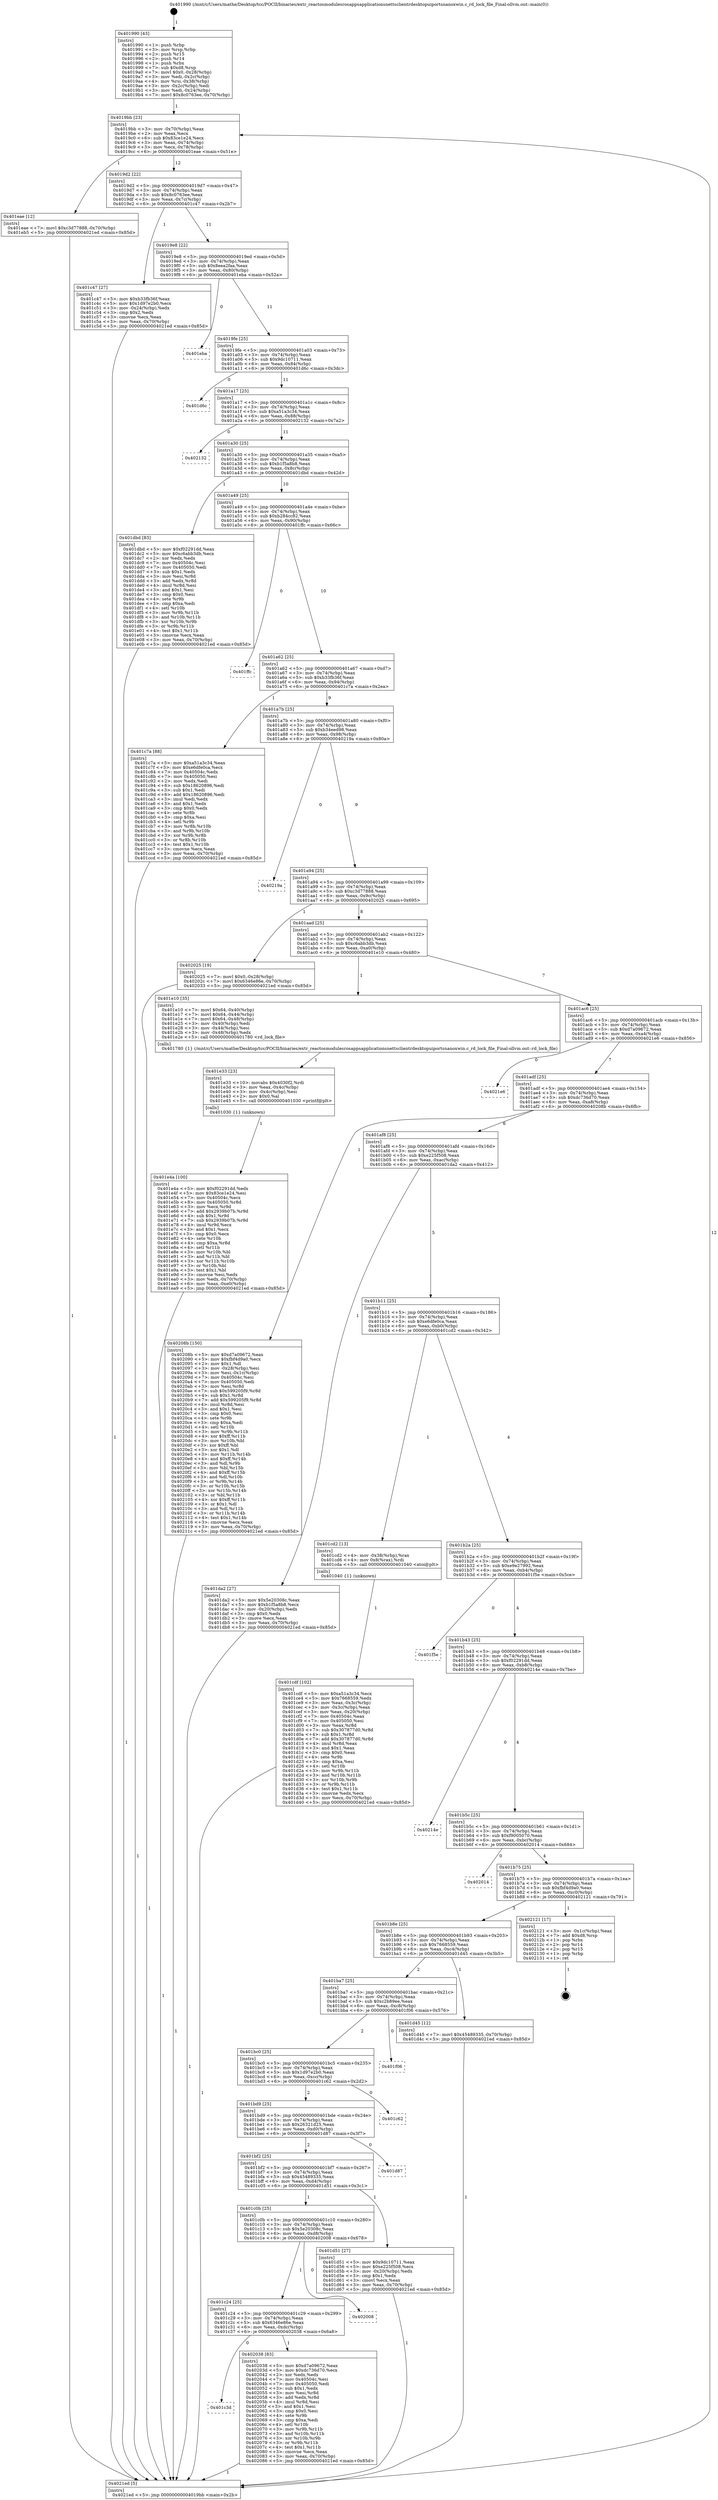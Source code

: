 digraph "0x401990" {
  label = "0x401990 (/mnt/c/Users/mathe/Desktop/tcc/POCII/binaries/extr_reactosmodulesrosappsapplicationsnettsclientrdesktopuiportsnanoxwin.c_rd_lock_file_Final-ollvm.out::main(0))"
  labelloc = "t"
  node[shape=record]

  Entry [label="",width=0.3,height=0.3,shape=circle,fillcolor=black,style=filled]
  "0x4019bb" [label="{
     0x4019bb [23]\l
     | [instrs]\l
     &nbsp;&nbsp;0x4019bb \<+3\>: mov -0x70(%rbp),%eax\l
     &nbsp;&nbsp;0x4019be \<+2\>: mov %eax,%ecx\l
     &nbsp;&nbsp;0x4019c0 \<+6\>: sub $0x83ce1e24,%ecx\l
     &nbsp;&nbsp;0x4019c6 \<+3\>: mov %eax,-0x74(%rbp)\l
     &nbsp;&nbsp;0x4019c9 \<+3\>: mov %ecx,-0x78(%rbp)\l
     &nbsp;&nbsp;0x4019cc \<+6\>: je 0000000000401eae \<main+0x51e\>\l
  }"]
  "0x401eae" [label="{
     0x401eae [12]\l
     | [instrs]\l
     &nbsp;&nbsp;0x401eae \<+7\>: movl $0xc3d77888,-0x70(%rbp)\l
     &nbsp;&nbsp;0x401eb5 \<+5\>: jmp 00000000004021ed \<main+0x85d\>\l
  }"]
  "0x4019d2" [label="{
     0x4019d2 [22]\l
     | [instrs]\l
     &nbsp;&nbsp;0x4019d2 \<+5\>: jmp 00000000004019d7 \<main+0x47\>\l
     &nbsp;&nbsp;0x4019d7 \<+3\>: mov -0x74(%rbp),%eax\l
     &nbsp;&nbsp;0x4019da \<+5\>: sub $0x8c0763ee,%eax\l
     &nbsp;&nbsp;0x4019df \<+3\>: mov %eax,-0x7c(%rbp)\l
     &nbsp;&nbsp;0x4019e2 \<+6\>: je 0000000000401c47 \<main+0x2b7\>\l
  }"]
  Exit [label="",width=0.3,height=0.3,shape=circle,fillcolor=black,style=filled,peripheries=2]
  "0x401c47" [label="{
     0x401c47 [27]\l
     | [instrs]\l
     &nbsp;&nbsp;0x401c47 \<+5\>: mov $0xb33fb36f,%eax\l
     &nbsp;&nbsp;0x401c4c \<+5\>: mov $0x1d97e2b0,%ecx\l
     &nbsp;&nbsp;0x401c51 \<+3\>: mov -0x24(%rbp),%edx\l
     &nbsp;&nbsp;0x401c54 \<+3\>: cmp $0x2,%edx\l
     &nbsp;&nbsp;0x401c57 \<+3\>: cmovne %ecx,%eax\l
     &nbsp;&nbsp;0x401c5a \<+3\>: mov %eax,-0x70(%rbp)\l
     &nbsp;&nbsp;0x401c5d \<+5\>: jmp 00000000004021ed \<main+0x85d\>\l
  }"]
  "0x4019e8" [label="{
     0x4019e8 [22]\l
     | [instrs]\l
     &nbsp;&nbsp;0x4019e8 \<+5\>: jmp 00000000004019ed \<main+0x5d\>\l
     &nbsp;&nbsp;0x4019ed \<+3\>: mov -0x74(%rbp),%eax\l
     &nbsp;&nbsp;0x4019f0 \<+5\>: sub $0x8eea2faa,%eax\l
     &nbsp;&nbsp;0x4019f5 \<+3\>: mov %eax,-0x80(%rbp)\l
     &nbsp;&nbsp;0x4019f8 \<+6\>: je 0000000000401eba \<main+0x52a\>\l
  }"]
  "0x4021ed" [label="{
     0x4021ed [5]\l
     | [instrs]\l
     &nbsp;&nbsp;0x4021ed \<+5\>: jmp 00000000004019bb \<main+0x2b\>\l
  }"]
  "0x401990" [label="{
     0x401990 [43]\l
     | [instrs]\l
     &nbsp;&nbsp;0x401990 \<+1\>: push %rbp\l
     &nbsp;&nbsp;0x401991 \<+3\>: mov %rsp,%rbp\l
     &nbsp;&nbsp;0x401994 \<+2\>: push %r15\l
     &nbsp;&nbsp;0x401996 \<+2\>: push %r14\l
     &nbsp;&nbsp;0x401998 \<+1\>: push %rbx\l
     &nbsp;&nbsp;0x401999 \<+7\>: sub $0xd8,%rsp\l
     &nbsp;&nbsp;0x4019a0 \<+7\>: movl $0x0,-0x28(%rbp)\l
     &nbsp;&nbsp;0x4019a7 \<+3\>: mov %edi,-0x2c(%rbp)\l
     &nbsp;&nbsp;0x4019aa \<+4\>: mov %rsi,-0x38(%rbp)\l
     &nbsp;&nbsp;0x4019ae \<+3\>: mov -0x2c(%rbp),%edi\l
     &nbsp;&nbsp;0x4019b1 \<+3\>: mov %edi,-0x24(%rbp)\l
     &nbsp;&nbsp;0x4019b4 \<+7\>: movl $0x8c0763ee,-0x70(%rbp)\l
  }"]
  "0x401c3d" [label="{
     0x401c3d\l
  }", style=dashed]
  "0x401eba" [label="{
     0x401eba\l
  }", style=dashed]
  "0x4019fe" [label="{
     0x4019fe [25]\l
     | [instrs]\l
     &nbsp;&nbsp;0x4019fe \<+5\>: jmp 0000000000401a03 \<main+0x73\>\l
     &nbsp;&nbsp;0x401a03 \<+3\>: mov -0x74(%rbp),%eax\l
     &nbsp;&nbsp;0x401a06 \<+5\>: sub $0x9dc10711,%eax\l
     &nbsp;&nbsp;0x401a0b \<+6\>: mov %eax,-0x84(%rbp)\l
     &nbsp;&nbsp;0x401a11 \<+6\>: je 0000000000401d6c \<main+0x3dc\>\l
  }"]
  "0x402038" [label="{
     0x402038 [83]\l
     | [instrs]\l
     &nbsp;&nbsp;0x402038 \<+5\>: mov $0xd7a09672,%eax\l
     &nbsp;&nbsp;0x40203d \<+5\>: mov $0xdc736d70,%ecx\l
     &nbsp;&nbsp;0x402042 \<+2\>: xor %edx,%edx\l
     &nbsp;&nbsp;0x402044 \<+7\>: mov 0x40504c,%esi\l
     &nbsp;&nbsp;0x40204b \<+7\>: mov 0x405050,%edi\l
     &nbsp;&nbsp;0x402052 \<+3\>: sub $0x1,%edx\l
     &nbsp;&nbsp;0x402055 \<+3\>: mov %esi,%r8d\l
     &nbsp;&nbsp;0x402058 \<+3\>: add %edx,%r8d\l
     &nbsp;&nbsp;0x40205b \<+4\>: imul %r8d,%esi\l
     &nbsp;&nbsp;0x40205f \<+3\>: and $0x1,%esi\l
     &nbsp;&nbsp;0x402062 \<+3\>: cmp $0x0,%esi\l
     &nbsp;&nbsp;0x402065 \<+4\>: sete %r9b\l
     &nbsp;&nbsp;0x402069 \<+3\>: cmp $0xa,%edi\l
     &nbsp;&nbsp;0x40206c \<+4\>: setl %r10b\l
     &nbsp;&nbsp;0x402070 \<+3\>: mov %r9b,%r11b\l
     &nbsp;&nbsp;0x402073 \<+3\>: and %r10b,%r11b\l
     &nbsp;&nbsp;0x402076 \<+3\>: xor %r10b,%r9b\l
     &nbsp;&nbsp;0x402079 \<+3\>: or %r9b,%r11b\l
     &nbsp;&nbsp;0x40207c \<+4\>: test $0x1,%r11b\l
     &nbsp;&nbsp;0x402080 \<+3\>: cmovne %ecx,%eax\l
     &nbsp;&nbsp;0x402083 \<+3\>: mov %eax,-0x70(%rbp)\l
     &nbsp;&nbsp;0x402086 \<+5\>: jmp 00000000004021ed \<main+0x85d\>\l
  }"]
  "0x401d6c" [label="{
     0x401d6c\l
  }", style=dashed]
  "0x401a17" [label="{
     0x401a17 [25]\l
     | [instrs]\l
     &nbsp;&nbsp;0x401a17 \<+5\>: jmp 0000000000401a1c \<main+0x8c\>\l
     &nbsp;&nbsp;0x401a1c \<+3\>: mov -0x74(%rbp),%eax\l
     &nbsp;&nbsp;0x401a1f \<+5\>: sub $0xa51a3c34,%eax\l
     &nbsp;&nbsp;0x401a24 \<+6\>: mov %eax,-0x88(%rbp)\l
     &nbsp;&nbsp;0x401a2a \<+6\>: je 0000000000402132 \<main+0x7a2\>\l
  }"]
  "0x401c24" [label="{
     0x401c24 [25]\l
     | [instrs]\l
     &nbsp;&nbsp;0x401c24 \<+5\>: jmp 0000000000401c29 \<main+0x299\>\l
     &nbsp;&nbsp;0x401c29 \<+3\>: mov -0x74(%rbp),%eax\l
     &nbsp;&nbsp;0x401c2c \<+5\>: sub $0x6346e86e,%eax\l
     &nbsp;&nbsp;0x401c31 \<+6\>: mov %eax,-0xdc(%rbp)\l
     &nbsp;&nbsp;0x401c37 \<+6\>: je 0000000000402038 \<main+0x6a8\>\l
  }"]
  "0x402132" [label="{
     0x402132\l
  }", style=dashed]
  "0x401a30" [label="{
     0x401a30 [25]\l
     | [instrs]\l
     &nbsp;&nbsp;0x401a30 \<+5\>: jmp 0000000000401a35 \<main+0xa5\>\l
     &nbsp;&nbsp;0x401a35 \<+3\>: mov -0x74(%rbp),%eax\l
     &nbsp;&nbsp;0x401a38 \<+5\>: sub $0xb1f5a8b8,%eax\l
     &nbsp;&nbsp;0x401a3d \<+6\>: mov %eax,-0x8c(%rbp)\l
     &nbsp;&nbsp;0x401a43 \<+6\>: je 0000000000401dbd \<main+0x42d\>\l
  }"]
  "0x402008" [label="{
     0x402008\l
  }", style=dashed]
  "0x401dbd" [label="{
     0x401dbd [83]\l
     | [instrs]\l
     &nbsp;&nbsp;0x401dbd \<+5\>: mov $0xf02291dd,%eax\l
     &nbsp;&nbsp;0x401dc2 \<+5\>: mov $0xc6abb3db,%ecx\l
     &nbsp;&nbsp;0x401dc7 \<+2\>: xor %edx,%edx\l
     &nbsp;&nbsp;0x401dc9 \<+7\>: mov 0x40504c,%esi\l
     &nbsp;&nbsp;0x401dd0 \<+7\>: mov 0x405050,%edi\l
     &nbsp;&nbsp;0x401dd7 \<+3\>: sub $0x1,%edx\l
     &nbsp;&nbsp;0x401dda \<+3\>: mov %esi,%r8d\l
     &nbsp;&nbsp;0x401ddd \<+3\>: add %edx,%r8d\l
     &nbsp;&nbsp;0x401de0 \<+4\>: imul %r8d,%esi\l
     &nbsp;&nbsp;0x401de4 \<+3\>: and $0x1,%esi\l
     &nbsp;&nbsp;0x401de7 \<+3\>: cmp $0x0,%esi\l
     &nbsp;&nbsp;0x401dea \<+4\>: sete %r9b\l
     &nbsp;&nbsp;0x401dee \<+3\>: cmp $0xa,%edi\l
     &nbsp;&nbsp;0x401df1 \<+4\>: setl %r10b\l
     &nbsp;&nbsp;0x401df5 \<+3\>: mov %r9b,%r11b\l
     &nbsp;&nbsp;0x401df8 \<+3\>: and %r10b,%r11b\l
     &nbsp;&nbsp;0x401dfb \<+3\>: xor %r10b,%r9b\l
     &nbsp;&nbsp;0x401dfe \<+3\>: or %r9b,%r11b\l
     &nbsp;&nbsp;0x401e01 \<+4\>: test $0x1,%r11b\l
     &nbsp;&nbsp;0x401e05 \<+3\>: cmovne %ecx,%eax\l
     &nbsp;&nbsp;0x401e08 \<+3\>: mov %eax,-0x70(%rbp)\l
     &nbsp;&nbsp;0x401e0b \<+5\>: jmp 00000000004021ed \<main+0x85d\>\l
  }"]
  "0x401a49" [label="{
     0x401a49 [25]\l
     | [instrs]\l
     &nbsp;&nbsp;0x401a49 \<+5\>: jmp 0000000000401a4e \<main+0xbe\>\l
     &nbsp;&nbsp;0x401a4e \<+3\>: mov -0x74(%rbp),%eax\l
     &nbsp;&nbsp;0x401a51 \<+5\>: sub $0xb284cc82,%eax\l
     &nbsp;&nbsp;0x401a56 \<+6\>: mov %eax,-0x90(%rbp)\l
     &nbsp;&nbsp;0x401a5c \<+6\>: je 0000000000401ffc \<main+0x66c\>\l
  }"]
  "0x401e4a" [label="{
     0x401e4a [100]\l
     | [instrs]\l
     &nbsp;&nbsp;0x401e4a \<+5\>: mov $0xf02291dd,%edx\l
     &nbsp;&nbsp;0x401e4f \<+5\>: mov $0x83ce1e24,%esi\l
     &nbsp;&nbsp;0x401e54 \<+7\>: mov 0x40504c,%ecx\l
     &nbsp;&nbsp;0x401e5b \<+8\>: mov 0x405050,%r8d\l
     &nbsp;&nbsp;0x401e63 \<+3\>: mov %ecx,%r9d\l
     &nbsp;&nbsp;0x401e66 \<+7\>: add $0x2939b07b,%r9d\l
     &nbsp;&nbsp;0x401e6d \<+4\>: sub $0x1,%r9d\l
     &nbsp;&nbsp;0x401e71 \<+7\>: sub $0x2939b07b,%r9d\l
     &nbsp;&nbsp;0x401e78 \<+4\>: imul %r9d,%ecx\l
     &nbsp;&nbsp;0x401e7c \<+3\>: and $0x1,%ecx\l
     &nbsp;&nbsp;0x401e7f \<+3\>: cmp $0x0,%ecx\l
     &nbsp;&nbsp;0x401e82 \<+4\>: sete %r10b\l
     &nbsp;&nbsp;0x401e86 \<+4\>: cmp $0xa,%r8d\l
     &nbsp;&nbsp;0x401e8a \<+4\>: setl %r11b\l
     &nbsp;&nbsp;0x401e8e \<+3\>: mov %r10b,%bl\l
     &nbsp;&nbsp;0x401e91 \<+3\>: and %r11b,%bl\l
     &nbsp;&nbsp;0x401e94 \<+3\>: xor %r11b,%r10b\l
     &nbsp;&nbsp;0x401e97 \<+3\>: or %r10b,%bl\l
     &nbsp;&nbsp;0x401e9a \<+3\>: test $0x1,%bl\l
     &nbsp;&nbsp;0x401e9d \<+3\>: cmovne %esi,%edx\l
     &nbsp;&nbsp;0x401ea0 \<+3\>: mov %edx,-0x70(%rbp)\l
     &nbsp;&nbsp;0x401ea3 \<+6\>: mov %eax,-0xe0(%rbp)\l
     &nbsp;&nbsp;0x401ea9 \<+5\>: jmp 00000000004021ed \<main+0x85d\>\l
  }"]
  "0x401ffc" [label="{
     0x401ffc\l
  }", style=dashed]
  "0x401a62" [label="{
     0x401a62 [25]\l
     | [instrs]\l
     &nbsp;&nbsp;0x401a62 \<+5\>: jmp 0000000000401a67 \<main+0xd7\>\l
     &nbsp;&nbsp;0x401a67 \<+3\>: mov -0x74(%rbp),%eax\l
     &nbsp;&nbsp;0x401a6a \<+5\>: sub $0xb33fb36f,%eax\l
     &nbsp;&nbsp;0x401a6f \<+6\>: mov %eax,-0x94(%rbp)\l
     &nbsp;&nbsp;0x401a75 \<+6\>: je 0000000000401c7a \<main+0x2ea\>\l
  }"]
  "0x401e33" [label="{
     0x401e33 [23]\l
     | [instrs]\l
     &nbsp;&nbsp;0x401e33 \<+10\>: movabs $0x4030f2,%rdi\l
     &nbsp;&nbsp;0x401e3d \<+3\>: mov %eax,-0x4c(%rbp)\l
     &nbsp;&nbsp;0x401e40 \<+3\>: mov -0x4c(%rbp),%esi\l
     &nbsp;&nbsp;0x401e43 \<+2\>: mov $0x0,%al\l
     &nbsp;&nbsp;0x401e45 \<+5\>: call 0000000000401030 \<printf@plt\>\l
     | [calls]\l
     &nbsp;&nbsp;0x401030 \{1\} (unknown)\l
  }"]
  "0x401c7a" [label="{
     0x401c7a [88]\l
     | [instrs]\l
     &nbsp;&nbsp;0x401c7a \<+5\>: mov $0xa51a3c34,%eax\l
     &nbsp;&nbsp;0x401c7f \<+5\>: mov $0xe6dfe0ca,%ecx\l
     &nbsp;&nbsp;0x401c84 \<+7\>: mov 0x40504c,%edx\l
     &nbsp;&nbsp;0x401c8b \<+7\>: mov 0x405050,%esi\l
     &nbsp;&nbsp;0x401c92 \<+2\>: mov %edx,%edi\l
     &nbsp;&nbsp;0x401c94 \<+6\>: sub $0x18620896,%edi\l
     &nbsp;&nbsp;0x401c9a \<+3\>: sub $0x1,%edi\l
     &nbsp;&nbsp;0x401c9d \<+6\>: add $0x18620896,%edi\l
     &nbsp;&nbsp;0x401ca3 \<+3\>: imul %edi,%edx\l
     &nbsp;&nbsp;0x401ca6 \<+3\>: and $0x1,%edx\l
     &nbsp;&nbsp;0x401ca9 \<+3\>: cmp $0x0,%edx\l
     &nbsp;&nbsp;0x401cac \<+4\>: sete %r8b\l
     &nbsp;&nbsp;0x401cb0 \<+3\>: cmp $0xa,%esi\l
     &nbsp;&nbsp;0x401cb3 \<+4\>: setl %r9b\l
     &nbsp;&nbsp;0x401cb7 \<+3\>: mov %r8b,%r10b\l
     &nbsp;&nbsp;0x401cba \<+3\>: and %r9b,%r10b\l
     &nbsp;&nbsp;0x401cbd \<+3\>: xor %r9b,%r8b\l
     &nbsp;&nbsp;0x401cc0 \<+3\>: or %r8b,%r10b\l
     &nbsp;&nbsp;0x401cc3 \<+4\>: test $0x1,%r10b\l
     &nbsp;&nbsp;0x401cc7 \<+3\>: cmovne %ecx,%eax\l
     &nbsp;&nbsp;0x401cca \<+3\>: mov %eax,-0x70(%rbp)\l
     &nbsp;&nbsp;0x401ccd \<+5\>: jmp 00000000004021ed \<main+0x85d\>\l
  }"]
  "0x401a7b" [label="{
     0x401a7b [25]\l
     | [instrs]\l
     &nbsp;&nbsp;0x401a7b \<+5\>: jmp 0000000000401a80 \<main+0xf0\>\l
     &nbsp;&nbsp;0x401a80 \<+3\>: mov -0x74(%rbp),%eax\l
     &nbsp;&nbsp;0x401a83 \<+5\>: sub $0xb34eed98,%eax\l
     &nbsp;&nbsp;0x401a88 \<+6\>: mov %eax,-0x98(%rbp)\l
     &nbsp;&nbsp;0x401a8e \<+6\>: je 000000000040219a \<main+0x80a\>\l
  }"]
  "0x401c0b" [label="{
     0x401c0b [25]\l
     | [instrs]\l
     &nbsp;&nbsp;0x401c0b \<+5\>: jmp 0000000000401c10 \<main+0x280\>\l
     &nbsp;&nbsp;0x401c10 \<+3\>: mov -0x74(%rbp),%eax\l
     &nbsp;&nbsp;0x401c13 \<+5\>: sub $0x5e20308c,%eax\l
     &nbsp;&nbsp;0x401c18 \<+6\>: mov %eax,-0xd8(%rbp)\l
     &nbsp;&nbsp;0x401c1e \<+6\>: je 0000000000402008 \<main+0x678\>\l
  }"]
  "0x40219a" [label="{
     0x40219a\l
  }", style=dashed]
  "0x401a94" [label="{
     0x401a94 [25]\l
     | [instrs]\l
     &nbsp;&nbsp;0x401a94 \<+5\>: jmp 0000000000401a99 \<main+0x109\>\l
     &nbsp;&nbsp;0x401a99 \<+3\>: mov -0x74(%rbp),%eax\l
     &nbsp;&nbsp;0x401a9c \<+5\>: sub $0xc3d77888,%eax\l
     &nbsp;&nbsp;0x401aa1 \<+6\>: mov %eax,-0x9c(%rbp)\l
     &nbsp;&nbsp;0x401aa7 \<+6\>: je 0000000000402025 \<main+0x695\>\l
  }"]
  "0x401d51" [label="{
     0x401d51 [27]\l
     | [instrs]\l
     &nbsp;&nbsp;0x401d51 \<+5\>: mov $0x9dc10711,%eax\l
     &nbsp;&nbsp;0x401d56 \<+5\>: mov $0xe225f508,%ecx\l
     &nbsp;&nbsp;0x401d5b \<+3\>: mov -0x20(%rbp),%edx\l
     &nbsp;&nbsp;0x401d5e \<+3\>: cmp $0x1,%edx\l
     &nbsp;&nbsp;0x401d61 \<+3\>: cmovl %ecx,%eax\l
     &nbsp;&nbsp;0x401d64 \<+3\>: mov %eax,-0x70(%rbp)\l
     &nbsp;&nbsp;0x401d67 \<+5\>: jmp 00000000004021ed \<main+0x85d\>\l
  }"]
  "0x402025" [label="{
     0x402025 [19]\l
     | [instrs]\l
     &nbsp;&nbsp;0x402025 \<+7\>: movl $0x0,-0x28(%rbp)\l
     &nbsp;&nbsp;0x40202c \<+7\>: movl $0x6346e86e,-0x70(%rbp)\l
     &nbsp;&nbsp;0x402033 \<+5\>: jmp 00000000004021ed \<main+0x85d\>\l
  }"]
  "0x401aad" [label="{
     0x401aad [25]\l
     | [instrs]\l
     &nbsp;&nbsp;0x401aad \<+5\>: jmp 0000000000401ab2 \<main+0x122\>\l
     &nbsp;&nbsp;0x401ab2 \<+3\>: mov -0x74(%rbp),%eax\l
     &nbsp;&nbsp;0x401ab5 \<+5\>: sub $0xc6abb3db,%eax\l
     &nbsp;&nbsp;0x401aba \<+6\>: mov %eax,-0xa0(%rbp)\l
     &nbsp;&nbsp;0x401ac0 \<+6\>: je 0000000000401e10 \<main+0x480\>\l
  }"]
  "0x401bf2" [label="{
     0x401bf2 [25]\l
     | [instrs]\l
     &nbsp;&nbsp;0x401bf2 \<+5\>: jmp 0000000000401bf7 \<main+0x267\>\l
     &nbsp;&nbsp;0x401bf7 \<+3\>: mov -0x74(%rbp),%eax\l
     &nbsp;&nbsp;0x401bfa \<+5\>: sub $0x45489335,%eax\l
     &nbsp;&nbsp;0x401bff \<+6\>: mov %eax,-0xd4(%rbp)\l
     &nbsp;&nbsp;0x401c05 \<+6\>: je 0000000000401d51 \<main+0x3c1\>\l
  }"]
  "0x401e10" [label="{
     0x401e10 [35]\l
     | [instrs]\l
     &nbsp;&nbsp;0x401e10 \<+7\>: movl $0x64,-0x40(%rbp)\l
     &nbsp;&nbsp;0x401e17 \<+7\>: movl $0x64,-0x44(%rbp)\l
     &nbsp;&nbsp;0x401e1e \<+7\>: movl $0x64,-0x48(%rbp)\l
     &nbsp;&nbsp;0x401e25 \<+3\>: mov -0x40(%rbp),%edi\l
     &nbsp;&nbsp;0x401e28 \<+3\>: mov -0x44(%rbp),%esi\l
     &nbsp;&nbsp;0x401e2b \<+3\>: mov -0x48(%rbp),%edx\l
     &nbsp;&nbsp;0x401e2e \<+5\>: call 0000000000401780 \<rd_lock_file\>\l
     | [calls]\l
     &nbsp;&nbsp;0x401780 \{1\} (/mnt/c/Users/mathe/Desktop/tcc/POCII/binaries/extr_reactosmodulesrosappsapplicationsnettsclientrdesktopuiportsnanoxwin.c_rd_lock_file_Final-ollvm.out::rd_lock_file)\l
  }"]
  "0x401ac6" [label="{
     0x401ac6 [25]\l
     | [instrs]\l
     &nbsp;&nbsp;0x401ac6 \<+5\>: jmp 0000000000401acb \<main+0x13b\>\l
     &nbsp;&nbsp;0x401acb \<+3\>: mov -0x74(%rbp),%eax\l
     &nbsp;&nbsp;0x401ace \<+5\>: sub $0xd7a09672,%eax\l
     &nbsp;&nbsp;0x401ad3 \<+6\>: mov %eax,-0xa4(%rbp)\l
     &nbsp;&nbsp;0x401ad9 \<+6\>: je 00000000004021e6 \<main+0x856\>\l
  }"]
  "0x401d87" [label="{
     0x401d87\l
  }", style=dashed]
  "0x4021e6" [label="{
     0x4021e6\l
  }", style=dashed]
  "0x401adf" [label="{
     0x401adf [25]\l
     | [instrs]\l
     &nbsp;&nbsp;0x401adf \<+5\>: jmp 0000000000401ae4 \<main+0x154\>\l
     &nbsp;&nbsp;0x401ae4 \<+3\>: mov -0x74(%rbp),%eax\l
     &nbsp;&nbsp;0x401ae7 \<+5\>: sub $0xdc736d70,%eax\l
     &nbsp;&nbsp;0x401aec \<+6\>: mov %eax,-0xa8(%rbp)\l
     &nbsp;&nbsp;0x401af2 \<+6\>: je 000000000040208b \<main+0x6fb\>\l
  }"]
  "0x401bd9" [label="{
     0x401bd9 [25]\l
     | [instrs]\l
     &nbsp;&nbsp;0x401bd9 \<+5\>: jmp 0000000000401bde \<main+0x24e\>\l
     &nbsp;&nbsp;0x401bde \<+3\>: mov -0x74(%rbp),%eax\l
     &nbsp;&nbsp;0x401be1 \<+5\>: sub $0x26321d25,%eax\l
     &nbsp;&nbsp;0x401be6 \<+6\>: mov %eax,-0xd0(%rbp)\l
     &nbsp;&nbsp;0x401bec \<+6\>: je 0000000000401d87 \<main+0x3f7\>\l
  }"]
  "0x40208b" [label="{
     0x40208b [150]\l
     | [instrs]\l
     &nbsp;&nbsp;0x40208b \<+5\>: mov $0xd7a09672,%eax\l
     &nbsp;&nbsp;0x402090 \<+5\>: mov $0xfbf4d9a0,%ecx\l
     &nbsp;&nbsp;0x402095 \<+2\>: mov $0x1,%dl\l
     &nbsp;&nbsp;0x402097 \<+3\>: mov -0x28(%rbp),%esi\l
     &nbsp;&nbsp;0x40209a \<+3\>: mov %esi,-0x1c(%rbp)\l
     &nbsp;&nbsp;0x40209d \<+7\>: mov 0x40504c,%esi\l
     &nbsp;&nbsp;0x4020a4 \<+7\>: mov 0x405050,%edi\l
     &nbsp;&nbsp;0x4020ab \<+3\>: mov %esi,%r8d\l
     &nbsp;&nbsp;0x4020ae \<+7\>: sub $0x599205f9,%r8d\l
     &nbsp;&nbsp;0x4020b5 \<+4\>: sub $0x1,%r8d\l
     &nbsp;&nbsp;0x4020b9 \<+7\>: add $0x599205f9,%r8d\l
     &nbsp;&nbsp;0x4020c0 \<+4\>: imul %r8d,%esi\l
     &nbsp;&nbsp;0x4020c4 \<+3\>: and $0x1,%esi\l
     &nbsp;&nbsp;0x4020c7 \<+3\>: cmp $0x0,%esi\l
     &nbsp;&nbsp;0x4020ca \<+4\>: sete %r9b\l
     &nbsp;&nbsp;0x4020ce \<+3\>: cmp $0xa,%edi\l
     &nbsp;&nbsp;0x4020d1 \<+4\>: setl %r10b\l
     &nbsp;&nbsp;0x4020d5 \<+3\>: mov %r9b,%r11b\l
     &nbsp;&nbsp;0x4020d8 \<+4\>: xor $0xff,%r11b\l
     &nbsp;&nbsp;0x4020dc \<+3\>: mov %r10b,%bl\l
     &nbsp;&nbsp;0x4020df \<+3\>: xor $0xff,%bl\l
     &nbsp;&nbsp;0x4020e2 \<+3\>: xor $0x1,%dl\l
     &nbsp;&nbsp;0x4020e5 \<+3\>: mov %r11b,%r14b\l
     &nbsp;&nbsp;0x4020e8 \<+4\>: and $0xff,%r14b\l
     &nbsp;&nbsp;0x4020ec \<+3\>: and %dl,%r9b\l
     &nbsp;&nbsp;0x4020ef \<+3\>: mov %bl,%r15b\l
     &nbsp;&nbsp;0x4020f2 \<+4\>: and $0xff,%r15b\l
     &nbsp;&nbsp;0x4020f6 \<+3\>: and %dl,%r10b\l
     &nbsp;&nbsp;0x4020f9 \<+3\>: or %r9b,%r14b\l
     &nbsp;&nbsp;0x4020fc \<+3\>: or %r10b,%r15b\l
     &nbsp;&nbsp;0x4020ff \<+3\>: xor %r15b,%r14b\l
     &nbsp;&nbsp;0x402102 \<+3\>: or %bl,%r11b\l
     &nbsp;&nbsp;0x402105 \<+4\>: xor $0xff,%r11b\l
     &nbsp;&nbsp;0x402109 \<+3\>: or $0x1,%dl\l
     &nbsp;&nbsp;0x40210c \<+3\>: and %dl,%r11b\l
     &nbsp;&nbsp;0x40210f \<+3\>: or %r11b,%r14b\l
     &nbsp;&nbsp;0x402112 \<+4\>: test $0x1,%r14b\l
     &nbsp;&nbsp;0x402116 \<+3\>: cmovne %ecx,%eax\l
     &nbsp;&nbsp;0x402119 \<+3\>: mov %eax,-0x70(%rbp)\l
     &nbsp;&nbsp;0x40211c \<+5\>: jmp 00000000004021ed \<main+0x85d\>\l
  }"]
  "0x401af8" [label="{
     0x401af8 [25]\l
     | [instrs]\l
     &nbsp;&nbsp;0x401af8 \<+5\>: jmp 0000000000401afd \<main+0x16d\>\l
     &nbsp;&nbsp;0x401afd \<+3\>: mov -0x74(%rbp),%eax\l
     &nbsp;&nbsp;0x401b00 \<+5\>: sub $0xe225f508,%eax\l
     &nbsp;&nbsp;0x401b05 \<+6\>: mov %eax,-0xac(%rbp)\l
     &nbsp;&nbsp;0x401b0b \<+6\>: je 0000000000401da2 \<main+0x412\>\l
  }"]
  "0x401c62" [label="{
     0x401c62\l
  }", style=dashed]
  "0x401da2" [label="{
     0x401da2 [27]\l
     | [instrs]\l
     &nbsp;&nbsp;0x401da2 \<+5\>: mov $0x5e20308c,%eax\l
     &nbsp;&nbsp;0x401da7 \<+5\>: mov $0xb1f5a8b8,%ecx\l
     &nbsp;&nbsp;0x401dac \<+3\>: mov -0x20(%rbp),%edx\l
     &nbsp;&nbsp;0x401daf \<+3\>: cmp $0x0,%edx\l
     &nbsp;&nbsp;0x401db2 \<+3\>: cmove %ecx,%eax\l
     &nbsp;&nbsp;0x401db5 \<+3\>: mov %eax,-0x70(%rbp)\l
     &nbsp;&nbsp;0x401db8 \<+5\>: jmp 00000000004021ed \<main+0x85d\>\l
  }"]
  "0x401b11" [label="{
     0x401b11 [25]\l
     | [instrs]\l
     &nbsp;&nbsp;0x401b11 \<+5\>: jmp 0000000000401b16 \<main+0x186\>\l
     &nbsp;&nbsp;0x401b16 \<+3\>: mov -0x74(%rbp),%eax\l
     &nbsp;&nbsp;0x401b19 \<+5\>: sub $0xe6dfe0ca,%eax\l
     &nbsp;&nbsp;0x401b1e \<+6\>: mov %eax,-0xb0(%rbp)\l
     &nbsp;&nbsp;0x401b24 \<+6\>: je 0000000000401cd2 \<main+0x342\>\l
  }"]
  "0x401bc0" [label="{
     0x401bc0 [25]\l
     | [instrs]\l
     &nbsp;&nbsp;0x401bc0 \<+5\>: jmp 0000000000401bc5 \<main+0x235\>\l
     &nbsp;&nbsp;0x401bc5 \<+3\>: mov -0x74(%rbp),%eax\l
     &nbsp;&nbsp;0x401bc8 \<+5\>: sub $0x1d97e2b0,%eax\l
     &nbsp;&nbsp;0x401bcd \<+6\>: mov %eax,-0xcc(%rbp)\l
     &nbsp;&nbsp;0x401bd3 \<+6\>: je 0000000000401c62 \<main+0x2d2\>\l
  }"]
  "0x401cd2" [label="{
     0x401cd2 [13]\l
     | [instrs]\l
     &nbsp;&nbsp;0x401cd2 \<+4\>: mov -0x38(%rbp),%rax\l
     &nbsp;&nbsp;0x401cd6 \<+4\>: mov 0x8(%rax),%rdi\l
     &nbsp;&nbsp;0x401cda \<+5\>: call 0000000000401040 \<atoi@plt\>\l
     | [calls]\l
     &nbsp;&nbsp;0x401040 \{1\} (unknown)\l
  }"]
  "0x401b2a" [label="{
     0x401b2a [25]\l
     | [instrs]\l
     &nbsp;&nbsp;0x401b2a \<+5\>: jmp 0000000000401b2f \<main+0x19f\>\l
     &nbsp;&nbsp;0x401b2f \<+3\>: mov -0x74(%rbp),%eax\l
     &nbsp;&nbsp;0x401b32 \<+5\>: sub $0xe9e27992,%eax\l
     &nbsp;&nbsp;0x401b37 \<+6\>: mov %eax,-0xb4(%rbp)\l
     &nbsp;&nbsp;0x401b3d \<+6\>: je 0000000000401f5e \<main+0x5ce\>\l
  }"]
  "0x401cdf" [label="{
     0x401cdf [102]\l
     | [instrs]\l
     &nbsp;&nbsp;0x401cdf \<+5\>: mov $0xa51a3c34,%ecx\l
     &nbsp;&nbsp;0x401ce4 \<+5\>: mov $0x7668559,%edx\l
     &nbsp;&nbsp;0x401ce9 \<+3\>: mov %eax,-0x3c(%rbp)\l
     &nbsp;&nbsp;0x401cec \<+3\>: mov -0x3c(%rbp),%eax\l
     &nbsp;&nbsp;0x401cef \<+3\>: mov %eax,-0x20(%rbp)\l
     &nbsp;&nbsp;0x401cf2 \<+7\>: mov 0x40504c,%eax\l
     &nbsp;&nbsp;0x401cf9 \<+7\>: mov 0x405050,%esi\l
     &nbsp;&nbsp;0x401d00 \<+3\>: mov %eax,%r8d\l
     &nbsp;&nbsp;0x401d03 \<+7\>: sub $0x307877d0,%r8d\l
     &nbsp;&nbsp;0x401d0a \<+4\>: sub $0x1,%r8d\l
     &nbsp;&nbsp;0x401d0e \<+7\>: add $0x307877d0,%r8d\l
     &nbsp;&nbsp;0x401d15 \<+4\>: imul %r8d,%eax\l
     &nbsp;&nbsp;0x401d19 \<+3\>: and $0x1,%eax\l
     &nbsp;&nbsp;0x401d1c \<+3\>: cmp $0x0,%eax\l
     &nbsp;&nbsp;0x401d1f \<+4\>: sete %r9b\l
     &nbsp;&nbsp;0x401d23 \<+3\>: cmp $0xa,%esi\l
     &nbsp;&nbsp;0x401d26 \<+4\>: setl %r10b\l
     &nbsp;&nbsp;0x401d2a \<+3\>: mov %r9b,%r11b\l
     &nbsp;&nbsp;0x401d2d \<+3\>: and %r10b,%r11b\l
     &nbsp;&nbsp;0x401d30 \<+3\>: xor %r10b,%r9b\l
     &nbsp;&nbsp;0x401d33 \<+3\>: or %r9b,%r11b\l
     &nbsp;&nbsp;0x401d36 \<+4\>: test $0x1,%r11b\l
     &nbsp;&nbsp;0x401d3a \<+3\>: cmovne %edx,%ecx\l
     &nbsp;&nbsp;0x401d3d \<+3\>: mov %ecx,-0x70(%rbp)\l
     &nbsp;&nbsp;0x401d40 \<+5\>: jmp 00000000004021ed \<main+0x85d\>\l
  }"]
  "0x401f06" [label="{
     0x401f06\l
  }", style=dashed]
  "0x401f5e" [label="{
     0x401f5e\l
  }", style=dashed]
  "0x401b43" [label="{
     0x401b43 [25]\l
     | [instrs]\l
     &nbsp;&nbsp;0x401b43 \<+5\>: jmp 0000000000401b48 \<main+0x1b8\>\l
     &nbsp;&nbsp;0x401b48 \<+3\>: mov -0x74(%rbp),%eax\l
     &nbsp;&nbsp;0x401b4b \<+5\>: sub $0xf02291dd,%eax\l
     &nbsp;&nbsp;0x401b50 \<+6\>: mov %eax,-0xb8(%rbp)\l
     &nbsp;&nbsp;0x401b56 \<+6\>: je 000000000040214e \<main+0x7be\>\l
  }"]
  "0x401ba7" [label="{
     0x401ba7 [25]\l
     | [instrs]\l
     &nbsp;&nbsp;0x401ba7 \<+5\>: jmp 0000000000401bac \<main+0x21c\>\l
     &nbsp;&nbsp;0x401bac \<+3\>: mov -0x74(%rbp),%eax\l
     &nbsp;&nbsp;0x401baf \<+5\>: sub $0xc2b89ee,%eax\l
     &nbsp;&nbsp;0x401bb4 \<+6\>: mov %eax,-0xc8(%rbp)\l
     &nbsp;&nbsp;0x401bba \<+6\>: je 0000000000401f06 \<main+0x576\>\l
  }"]
  "0x40214e" [label="{
     0x40214e\l
  }", style=dashed]
  "0x401b5c" [label="{
     0x401b5c [25]\l
     | [instrs]\l
     &nbsp;&nbsp;0x401b5c \<+5\>: jmp 0000000000401b61 \<main+0x1d1\>\l
     &nbsp;&nbsp;0x401b61 \<+3\>: mov -0x74(%rbp),%eax\l
     &nbsp;&nbsp;0x401b64 \<+5\>: sub $0xf9005070,%eax\l
     &nbsp;&nbsp;0x401b69 \<+6\>: mov %eax,-0xbc(%rbp)\l
     &nbsp;&nbsp;0x401b6f \<+6\>: je 0000000000402014 \<main+0x684\>\l
  }"]
  "0x401d45" [label="{
     0x401d45 [12]\l
     | [instrs]\l
     &nbsp;&nbsp;0x401d45 \<+7\>: movl $0x45489335,-0x70(%rbp)\l
     &nbsp;&nbsp;0x401d4c \<+5\>: jmp 00000000004021ed \<main+0x85d\>\l
  }"]
  "0x402014" [label="{
     0x402014\l
  }", style=dashed]
  "0x401b75" [label="{
     0x401b75 [25]\l
     | [instrs]\l
     &nbsp;&nbsp;0x401b75 \<+5\>: jmp 0000000000401b7a \<main+0x1ea\>\l
     &nbsp;&nbsp;0x401b7a \<+3\>: mov -0x74(%rbp),%eax\l
     &nbsp;&nbsp;0x401b7d \<+5\>: sub $0xfbf4d9a0,%eax\l
     &nbsp;&nbsp;0x401b82 \<+6\>: mov %eax,-0xc0(%rbp)\l
     &nbsp;&nbsp;0x401b88 \<+6\>: je 0000000000402121 \<main+0x791\>\l
  }"]
  "0x401b8e" [label="{
     0x401b8e [25]\l
     | [instrs]\l
     &nbsp;&nbsp;0x401b8e \<+5\>: jmp 0000000000401b93 \<main+0x203\>\l
     &nbsp;&nbsp;0x401b93 \<+3\>: mov -0x74(%rbp),%eax\l
     &nbsp;&nbsp;0x401b96 \<+5\>: sub $0x7668559,%eax\l
     &nbsp;&nbsp;0x401b9b \<+6\>: mov %eax,-0xc4(%rbp)\l
     &nbsp;&nbsp;0x401ba1 \<+6\>: je 0000000000401d45 \<main+0x3b5\>\l
  }"]
  "0x402121" [label="{
     0x402121 [17]\l
     | [instrs]\l
     &nbsp;&nbsp;0x402121 \<+3\>: mov -0x1c(%rbp),%eax\l
     &nbsp;&nbsp;0x402124 \<+7\>: add $0xd8,%rsp\l
     &nbsp;&nbsp;0x40212b \<+1\>: pop %rbx\l
     &nbsp;&nbsp;0x40212c \<+2\>: pop %r14\l
     &nbsp;&nbsp;0x40212e \<+2\>: pop %r15\l
     &nbsp;&nbsp;0x402130 \<+1\>: pop %rbp\l
     &nbsp;&nbsp;0x402131 \<+1\>: ret\l
  }"]
  Entry -> "0x401990" [label=" 1"]
  "0x4019bb" -> "0x401eae" [label=" 1"]
  "0x4019bb" -> "0x4019d2" [label=" 12"]
  "0x402121" -> Exit [label=" 1"]
  "0x4019d2" -> "0x401c47" [label=" 1"]
  "0x4019d2" -> "0x4019e8" [label=" 11"]
  "0x401c47" -> "0x4021ed" [label=" 1"]
  "0x401990" -> "0x4019bb" [label=" 1"]
  "0x4021ed" -> "0x4019bb" [label=" 12"]
  "0x40208b" -> "0x4021ed" [label=" 1"]
  "0x4019e8" -> "0x401eba" [label=" 0"]
  "0x4019e8" -> "0x4019fe" [label=" 11"]
  "0x402038" -> "0x4021ed" [label=" 1"]
  "0x4019fe" -> "0x401d6c" [label=" 0"]
  "0x4019fe" -> "0x401a17" [label=" 11"]
  "0x401c24" -> "0x401c3d" [label=" 0"]
  "0x401a17" -> "0x402132" [label=" 0"]
  "0x401a17" -> "0x401a30" [label=" 11"]
  "0x401c24" -> "0x402038" [label=" 1"]
  "0x401a30" -> "0x401dbd" [label=" 1"]
  "0x401a30" -> "0x401a49" [label=" 10"]
  "0x401c0b" -> "0x401c24" [label=" 1"]
  "0x401a49" -> "0x401ffc" [label=" 0"]
  "0x401a49" -> "0x401a62" [label=" 10"]
  "0x401c0b" -> "0x402008" [label=" 0"]
  "0x401a62" -> "0x401c7a" [label=" 1"]
  "0x401a62" -> "0x401a7b" [label=" 9"]
  "0x401c7a" -> "0x4021ed" [label=" 1"]
  "0x402025" -> "0x4021ed" [label=" 1"]
  "0x401a7b" -> "0x40219a" [label=" 0"]
  "0x401a7b" -> "0x401a94" [label=" 9"]
  "0x401eae" -> "0x4021ed" [label=" 1"]
  "0x401a94" -> "0x402025" [label=" 1"]
  "0x401a94" -> "0x401aad" [label=" 8"]
  "0x401e4a" -> "0x4021ed" [label=" 1"]
  "0x401aad" -> "0x401e10" [label=" 1"]
  "0x401aad" -> "0x401ac6" [label=" 7"]
  "0x401e10" -> "0x401e33" [label=" 1"]
  "0x401ac6" -> "0x4021e6" [label=" 0"]
  "0x401ac6" -> "0x401adf" [label=" 7"]
  "0x401dbd" -> "0x4021ed" [label=" 1"]
  "0x401adf" -> "0x40208b" [label=" 1"]
  "0x401adf" -> "0x401af8" [label=" 6"]
  "0x401d51" -> "0x4021ed" [label=" 1"]
  "0x401af8" -> "0x401da2" [label=" 1"]
  "0x401af8" -> "0x401b11" [label=" 5"]
  "0x401bf2" -> "0x401c0b" [label=" 1"]
  "0x401b11" -> "0x401cd2" [label=" 1"]
  "0x401b11" -> "0x401b2a" [label=" 4"]
  "0x401cd2" -> "0x401cdf" [label=" 1"]
  "0x401cdf" -> "0x4021ed" [label=" 1"]
  "0x401e33" -> "0x401e4a" [label=" 1"]
  "0x401b2a" -> "0x401f5e" [label=" 0"]
  "0x401b2a" -> "0x401b43" [label=" 4"]
  "0x401bd9" -> "0x401bf2" [label=" 2"]
  "0x401b43" -> "0x40214e" [label=" 0"]
  "0x401b43" -> "0x401b5c" [label=" 4"]
  "0x401da2" -> "0x4021ed" [label=" 1"]
  "0x401b5c" -> "0x402014" [label=" 0"]
  "0x401b5c" -> "0x401b75" [label=" 4"]
  "0x401bc0" -> "0x401bd9" [label=" 2"]
  "0x401b75" -> "0x402121" [label=" 1"]
  "0x401b75" -> "0x401b8e" [label=" 3"]
  "0x401bc0" -> "0x401c62" [label=" 0"]
  "0x401b8e" -> "0x401d45" [label=" 1"]
  "0x401b8e" -> "0x401ba7" [label=" 2"]
  "0x401d45" -> "0x4021ed" [label=" 1"]
  "0x401bd9" -> "0x401d87" [label=" 0"]
  "0x401ba7" -> "0x401f06" [label=" 0"]
  "0x401ba7" -> "0x401bc0" [label=" 2"]
  "0x401bf2" -> "0x401d51" [label=" 1"]
}

